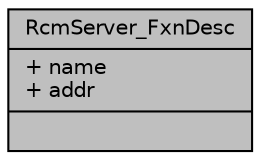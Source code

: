digraph "RcmServer_FxnDesc"
{
  edge [fontname="Helvetica",fontsize="10",labelfontname="Helvetica",labelfontsize="10"];
  node [fontname="Helvetica",fontsize="10",shape=record];
  Node1 [label="{RcmServer_FxnDesc\n|+ name\l+ addr\l|}",height=0.2,width=0.4,color="black", fillcolor="grey75", style="filled", fontcolor="black"];
}
